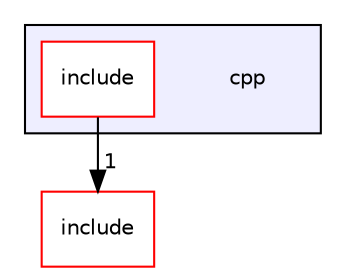 digraph "cpp" {
  compound=true
  node [ fontsize="10", fontname="Helvetica"];
  edge [ labelfontsize="10", labelfontname="Helvetica"];
  subgraph clusterdir_df511e5bd85cec96854b39d5e1c27aa8 {
    graph [ bgcolor="#eeeeff", pencolor="black", label="" URL="dir_df511e5bd85cec96854b39d5e1c27aa8.html"];
    dir_df511e5bd85cec96854b39d5e1c27aa8 [shape=plaintext label="cpp"];
    dir_07f37e320deb3031a60f4b23b9c60eb5 [shape=box label="include" color="red" fillcolor="white" style="filled" URL="dir_07f37e320deb3031a60f4b23b9c60eb5.html"];
  }
  dir_d44c64559bbebec7f509842c48db8b23 [shape=box label="include" fillcolor="white" style="filled" color="red" URL="dir_d44c64559bbebec7f509842c48db8b23.html"];
  dir_07f37e320deb3031a60f4b23b9c60eb5->dir_d44c64559bbebec7f509842c48db8b23 [headlabel="1", labeldistance=1.5 headhref="dir_000004_000006.html"];
}
